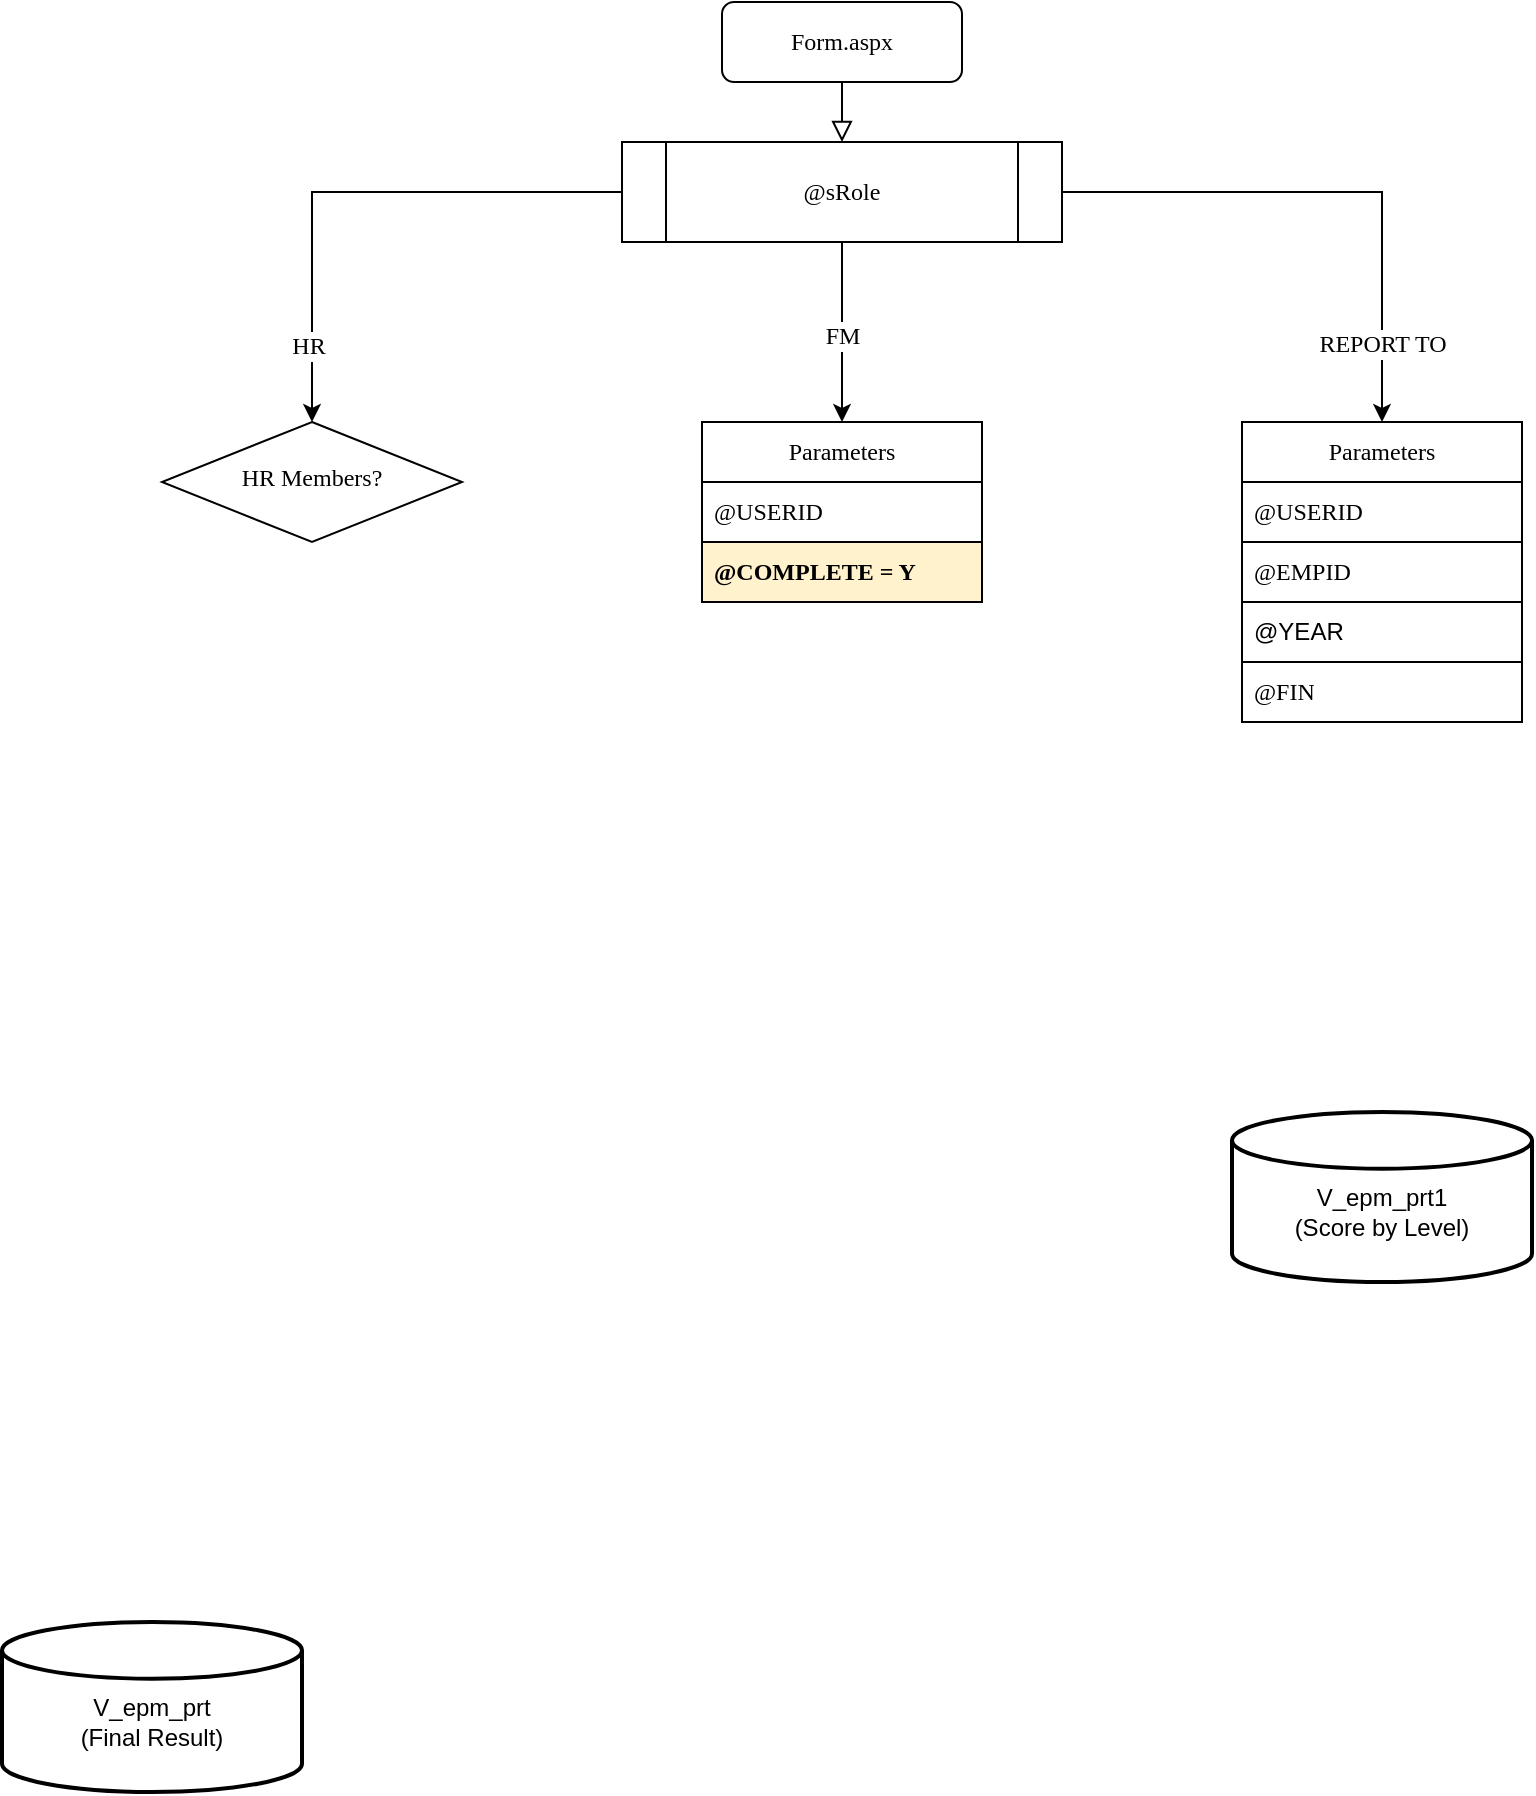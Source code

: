 <mxfile version="26.1.1">
  <diagram id="C5RBs43oDa-KdzZeNtuy" name="Page-1">
    <mxGraphModel dx="1981" dy="561" grid="1" gridSize="10" guides="1" tooltips="1" connect="1" arrows="1" fold="1" page="1" pageScale="1" pageWidth="827" pageHeight="1169" math="0" shadow="0">
      <root>
        <mxCell id="WIyWlLk6GJQsqaUBKTNV-0" />
        <mxCell id="WIyWlLk6GJQsqaUBKTNV-1" parent="WIyWlLk6GJQsqaUBKTNV-0" />
        <mxCell id="WIyWlLk6GJQsqaUBKTNV-3" value="&lt;font face=&quot;Verdana&quot;&gt;Form.aspx&lt;/font&gt;" style="rounded=1;whiteSpace=wrap;html=1;fontSize=12;glass=0;strokeWidth=1;shadow=0;" parent="WIyWlLk6GJQsqaUBKTNV-1" vertex="1">
          <mxGeometry x="360" y="30" width="120" height="40" as="geometry" />
        </mxCell>
        <mxCell id="WIyWlLk6GJQsqaUBKTNV-6" value="&lt;font face=&quot;Verdana&quot;&gt;HR Members?&lt;/font&gt;" style="rhombus;whiteSpace=wrap;html=1;shadow=0;fontFamily=Helvetica;fontSize=12;align=center;strokeWidth=1;spacing=6;spacingTop=-4;" parent="WIyWlLk6GJQsqaUBKTNV-1" vertex="1">
          <mxGeometry x="80" y="240" width="150" height="60" as="geometry" />
        </mxCell>
        <mxCell id="GDs27IjKmkR5lrhGPWa2-2" value="" style="rounded=0;html=1;jettySize=auto;orthogonalLoop=1;fontSize=11;endArrow=block;endFill=0;endSize=8;strokeWidth=1;shadow=0;labelBackgroundColor=none;edgeStyle=orthogonalEdgeStyle;" edge="1" parent="WIyWlLk6GJQsqaUBKTNV-1" source="WIyWlLk6GJQsqaUBKTNV-3" target="GDs27IjKmkR5lrhGPWa2-0">
          <mxGeometry relative="1" as="geometry">
            <mxPoint x="380" y="100" as="sourcePoint" />
            <mxPoint x="380" y="150" as="targetPoint" />
          </mxGeometry>
        </mxCell>
        <mxCell id="GDs27IjKmkR5lrhGPWa2-126" style="edgeStyle=orthogonalEdgeStyle;rounded=0;orthogonalLoop=1;jettySize=auto;html=1;entryX=0.5;entryY=0;entryDx=0;entryDy=0;" edge="1" parent="WIyWlLk6GJQsqaUBKTNV-1" source="GDs27IjKmkR5lrhGPWa2-0" target="WIyWlLk6GJQsqaUBKTNV-6">
          <mxGeometry relative="1" as="geometry">
            <mxPoint x="170" y="240" as="targetPoint" />
          </mxGeometry>
        </mxCell>
        <mxCell id="GDs27IjKmkR5lrhGPWa2-141" value="&lt;font style=&quot;font-size: 12px;&quot; face=&quot;Verdana&quot;&gt;HR&lt;/font&gt;" style="edgeLabel;html=1;align=center;verticalAlign=middle;resizable=0;points=[];" vertex="1" connectable="0" parent="GDs27IjKmkR5lrhGPWa2-126">
          <mxGeometry x="0.714" y="-2" relative="1" as="geometry">
            <mxPoint as="offset" />
          </mxGeometry>
        </mxCell>
        <mxCell id="GDs27IjKmkR5lrhGPWa2-127" style="edgeStyle=orthogonalEdgeStyle;rounded=0;orthogonalLoop=1;jettySize=auto;html=1;entryX=0.5;entryY=0;entryDx=0;entryDy=0;" edge="1" parent="WIyWlLk6GJQsqaUBKTNV-1" source="GDs27IjKmkR5lrhGPWa2-0" target="GDs27IjKmkR5lrhGPWa2-27">
          <mxGeometry relative="1" as="geometry" />
        </mxCell>
        <mxCell id="GDs27IjKmkR5lrhGPWa2-143" value="&lt;font style=&quot;font-size: 12px;&quot; face=&quot;Verdana&quot;&gt;FM&lt;/font&gt;" style="edgeLabel;html=1;align=center;verticalAlign=middle;resizable=0;points=[];strokeColor=#000000;" vertex="1" connectable="0" parent="GDs27IjKmkR5lrhGPWa2-127">
          <mxGeometry x="0.044" y="6" relative="1" as="geometry">
            <mxPoint x="-6" as="offset" />
          </mxGeometry>
        </mxCell>
        <mxCell id="GDs27IjKmkR5lrhGPWa2-128" style="edgeStyle=orthogonalEdgeStyle;rounded=0;orthogonalLoop=1;jettySize=auto;html=1;exitX=1;exitY=0.5;exitDx=0;exitDy=0;entryX=0.5;entryY=0;entryDx=0;entryDy=0;" edge="1" parent="WIyWlLk6GJQsqaUBKTNV-1" source="GDs27IjKmkR5lrhGPWa2-0" target="GDs27IjKmkR5lrhGPWa2-3">
          <mxGeometry relative="1" as="geometry" />
        </mxCell>
        <mxCell id="GDs27IjKmkR5lrhGPWa2-144" value="&lt;font style=&quot;font-size: 12px;&quot; face=&quot;Verdana&quot;&gt;REPORT TO&lt;/font&gt;" style="edgeLabel;html=1;align=center;verticalAlign=middle;resizable=0;points=[];" vertex="1" connectable="0" parent="GDs27IjKmkR5lrhGPWa2-128">
          <mxGeometry x="0.712" relative="1" as="geometry">
            <mxPoint as="offset" />
          </mxGeometry>
        </mxCell>
        <mxCell id="GDs27IjKmkR5lrhGPWa2-0" value="&lt;font face=&quot;Verdana&quot;&gt;@sRole&lt;/font&gt;" style="shape=process;whiteSpace=wrap;html=1;backgroundOutline=1;" vertex="1" parent="WIyWlLk6GJQsqaUBKTNV-1">
          <mxGeometry x="310" y="100" width="220" height="50" as="geometry" />
        </mxCell>
        <mxCell id="GDs27IjKmkR5lrhGPWa2-3" value="&lt;font face=&quot;Verdana&quot;&gt;Parameters&lt;/font&gt;" style="swimlane;fontStyle=0;childLayout=stackLayout;horizontal=1;startSize=30;horizontalStack=0;resizeParent=1;resizeParentMax=0;resizeLast=0;collapsible=1;marginBottom=0;whiteSpace=wrap;html=1;" vertex="1" parent="WIyWlLk6GJQsqaUBKTNV-1">
          <mxGeometry x="620" y="240" width="140" height="150" as="geometry">
            <mxRectangle x="580" y="210" width="130" height="30" as="alternateBounds" />
          </mxGeometry>
        </mxCell>
        <mxCell id="GDs27IjKmkR5lrhGPWa2-4" value="&lt;font face=&quot;Verdana&quot;&gt;@USERID&lt;/font&gt;" style="text;strokeColor=#000000;fillColor=none;align=left;verticalAlign=middle;spacingLeft=4;spacingRight=4;overflow=hidden;points=[[0,0.5],[1,0.5]];portConstraint=eastwest;rotatable=0;whiteSpace=wrap;html=1;" vertex="1" parent="GDs27IjKmkR5lrhGPWa2-3">
          <mxGeometry y="30" width="140" height="30" as="geometry" />
        </mxCell>
        <mxCell id="GDs27IjKmkR5lrhGPWa2-5" value="&lt;font face=&quot;Verdana&quot;&gt;@EMPID&lt;/font&gt;" style="text;strokeColor=#000000;fillColor=none;align=left;verticalAlign=middle;spacingLeft=4;spacingRight=4;overflow=hidden;points=[[0,0.5],[1,0.5]];portConstraint=eastwest;rotatable=0;whiteSpace=wrap;html=1;" vertex="1" parent="GDs27IjKmkR5lrhGPWa2-3">
          <mxGeometry y="60" width="140" height="30" as="geometry" />
        </mxCell>
        <mxCell id="GDs27IjKmkR5lrhGPWa2-6" value="@YEAR" style="text;strokeColor=#000000;fillColor=none;align=left;verticalAlign=middle;spacingLeft=4;spacingRight=4;overflow=hidden;points=[[0,0.5],[1,0.5]];portConstraint=eastwest;rotatable=0;whiteSpace=wrap;html=1;" vertex="1" parent="GDs27IjKmkR5lrhGPWa2-3">
          <mxGeometry y="90" width="140" height="30" as="geometry" />
        </mxCell>
        <mxCell id="GDs27IjKmkR5lrhGPWa2-23" value="&lt;font face=&quot;Verdana&quot;&gt;@FIN&lt;/font&gt;" style="text;strokeColor=#000000;fillColor=none;align=left;verticalAlign=middle;spacingLeft=4;spacingRight=4;overflow=hidden;points=[[0,0.5],[1,0.5]];portConstraint=eastwest;rotatable=0;whiteSpace=wrap;html=1;" vertex="1" parent="GDs27IjKmkR5lrhGPWa2-3">
          <mxGeometry y="120" width="140" height="30" as="geometry" />
        </mxCell>
        <mxCell id="GDs27IjKmkR5lrhGPWa2-27" value="&lt;font face=&quot;Verdana&quot;&gt;Parameters&lt;/font&gt;" style="swimlane;fontStyle=0;childLayout=stackLayout;horizontal=1;startSize=30;horizontalStack=0;resizeParent=1;resizeParentMax=0;resizeLast=0;collapsible=1;marginBottom=0;whiteSpace=wrap;html=1;" vertex="1" parent="WIyWlLk6GJQsqaUBKTNV-1">
          <mxGeometry x="350" y="240" width="140" height="90" as="geometry">
            <mxRectangle x="580" y="210" width="130" height="30" as="alternateBounds" />
          </mxGeometry>
        </mxCell>
        <mxCell id="GDs27IjKmkR5lrhGPWa2-28" value="&lt;font face=&quot;Verdana&quot;&gt;@USERID&lt;/font&gt;" style="text;strokeColor=#000000;fillColor=none;align=left;verticalAlign=middle;spacingLeft=4;spacingRight=4;overflow=hidden;points=[[0,0.5],[1,0.5]];portConstraint=eastwest;rotatable=0;whiteSpace=wrap;html=1;" vertex="1" parent="GDs27IjKmkR5lrhGPWa2-27">
          <mxGeometry y="30" width="140" height="30" as="geometry" />
        </mxCell>
        <mxCell id="GDs27IjKmkR5lrhGPWa2-39" value="&lt;b&gt;&lt;font face=&quot;Verdana&quot;&gt;@COMPLETE = Y&lt;/font&gt;&lt;/b&gt;" style="text;strokeColor=#000000;fillColor=#FFF2CC;align=left;verticalAlign=middle;spacingLeft=4;spacingRight=4;overflow=hidden;points=[[0,0.5],[1,0.5]];portConstraint=eastwest;rotatable=0;whiteSpace=wrap;html=1;" vertex="1" parent="GDs27IjKmkR5lrhGPWa2-27">
          <mxGeometry y="60" width="140" height="30" as="geometry" />
        </mxCell>
        <mxCell id="GDs27IjKmkR5lrhGPWa2-129" value="&lt;br&gt;V_epm_prt1&lt;br&gt;(Score by Level)" style="strokeWidth=2;html=1;shape=mxgraph.flowchart.database;whiteSpace=wrap;" vertex="1" parent="WIyWlLk6GJQsqaUBKTNV-1">
          <mxGeometry x="615" y="585" width="150" height="85" as="geometry" />
        </mxCell>
        <mxCell id="GDs27IjKmkR5lrhGPWa2-131" value="&lt;br&gt;V_epm_prt&lt;br&gt;(Final Result)" style="strokeWidth=2;html=1;shape=mxgraph.flowchart.database;whiteSpace=wrap;" vertex="1" parent="WIyWlLk6GJQsqaUBKTNV-1">
          <mxGeometry y="840" width="150" height="85" as="geometry" />
        </mxCell>
      </root>
    </mxGraphModel>
  </diagram>
</mxfile>
